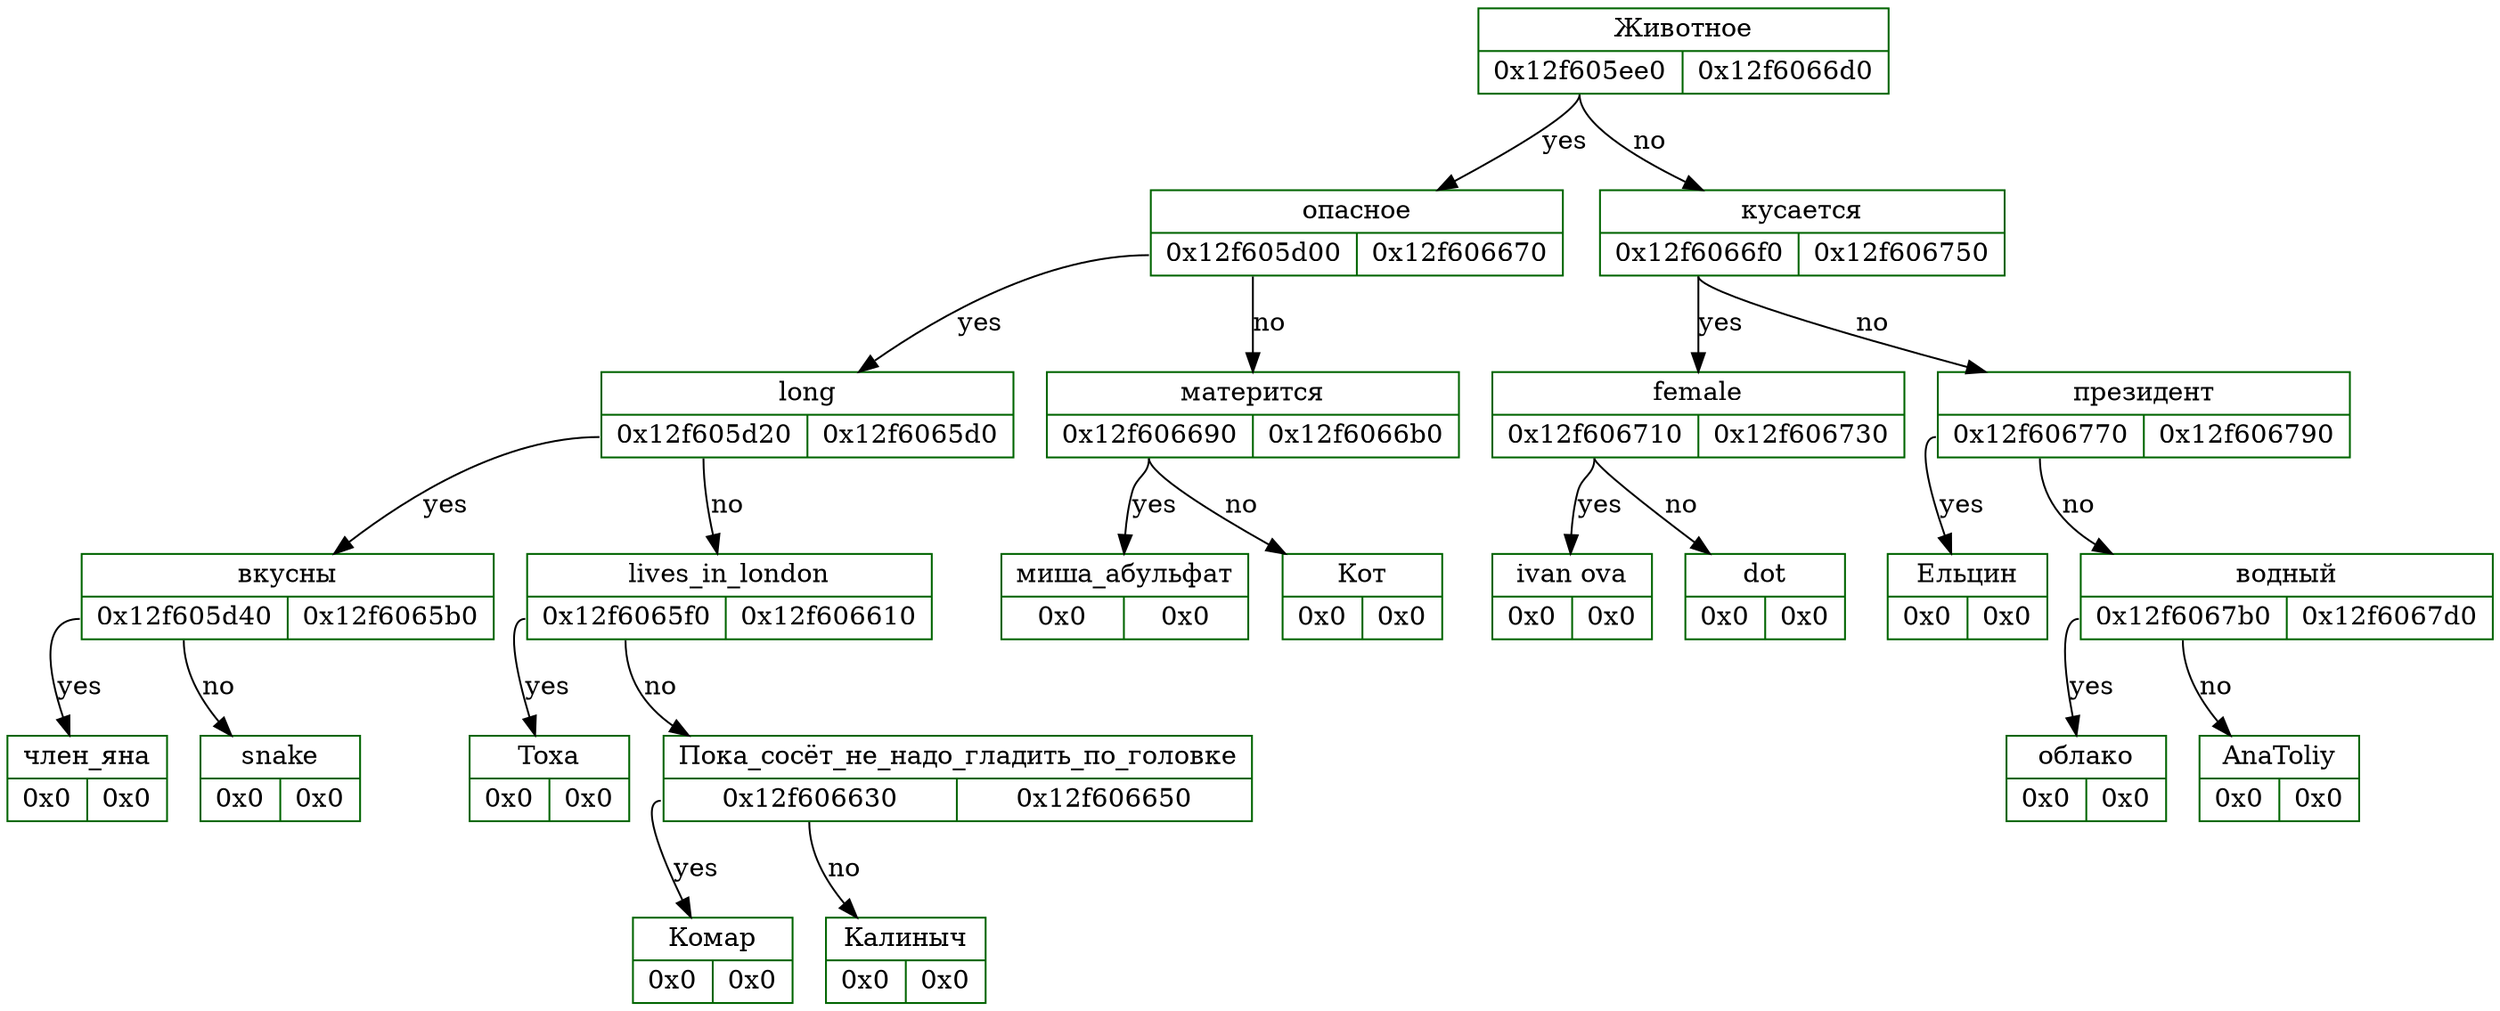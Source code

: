 digraph D{
	rankdir = TB

	node_23 [color = "darkgreen", style = "filled", shape = "record", fillcolor = "white", label = "{Животное | {<fl23> 0x12f605ee0 | <fr23> 0x12f6066d0}}"]
	node_23: <fl23> -> node_22 [color = "black", arrowhead = "normal", label = "yes"]
	node_22 [color = "darkgreen", style = "filled", shape = "record", fillcolor = "white", label = "{опасное | {<fl22> 0x12f605d00 | <fr22> 0x12f606670}}"]
	node_22: <fl22> -> node_21 [color = "black", arrowhead = "normal", label = "yes"]
	node_21 [color = "darkgreen", style = "filled", shape = "record", fillcolor = "white", label = "{long | {<fl21> 0x12f605d20 | <fr21> 0x12f6065d0}}"]
	node_21: <fl21> -> node_20 [color = "black", arrowhead = "normal", label = "yes"]
	node_20 [color = "darkgreen", style = "filled", shape = "record", fillcolor = "white", label = "{вкусны | {<fl20> 0x12f605d40 | <fr20> 0x12f6065b0}}"]
	node_20: <fl20> -> node_19 [color = "black", arrowhead = "normal", label = "yes"]
	node_19 [color = "darkgreen", style = "filled", shape = "record", fillcolor = "white", label = "{член_яна | {<fl19> 0x0 | <fr19> 0x0}}"]
	node_20: <fl20> -> node_18 [color = "black", arrowhead = "normal", label = "no"]
	node_18 [color = "darkgreen", style = "filled", shape = "record", fillcolor = "white", label = "{snake | {<fl18> 0x0 | <fr18> 0x0}}"]
	node_21: <fl21> -> node_17 [color = "black", arrowhead = "normal", label = "no"]
	node_17 [color = "darkgreen", style = "filled", shape = "record", fillcolor = "white", label = "{lives_in_london | {<fl17> 0x12f6065f0 | <fr17> 0x12f606610}}"]
	node_17: <fl17> -> node_16 [color = "black", arrowhead = "normal", label = "yes"]
	node_16 [color = "darkgreen", style = "filled", shape = "record", fillcolor = "white", label = "{Toxa | {<fl16> 0x0 | <fr16> 0x0}}"]
	node_17: <fl17> -> node_15 [color = "black", arrowhead = "normal", label = "no"]
	node_15 [color = "darkgreen", style = "filled", shape = "record", fillcolor = "white", label = "{Пока_сосёт_не_надо_гладить_по_головке | {<fl15> 0x12f606630 | <fr15> 0x12f606650}}"]
	node_15: <fl15> -> node_14 [color = "black", arrowhead = "normal", label = "yes"]
	node_14 [color = "darkgreen", style = "filled", shape = "record", fillcolor = "white", label = "{Комар | {<fl14> 0x0 | <fr14> 0x0}}"]
	node_15: <fl15> -> node_13 [color = "black", arrowhead = "normal", label = "no"]
	node_13 [color = "darkgreen", style = "filled", shape = "record", fillcolor = "white", label = "{Калиныч | {<fl13> 0x0 | <fr13> 0x0}}"]
	node_22: <fl22> -> node_12 [color = "black", arrowhead = "normal", label = "no"]
	node_12 [color = "darkgreen", style = "filled", shape = "record", fillcolor = "white", label = "{матерится | {<fl12> 0x12f606690 | <fr12> 0x12f6066b0}}"]
	node_12: <fl12> -> node_11 [color = "black", arrowhead = "normal", label = "yes"]
	node_11 [color = "darkgreen", style = "filled", shape = "record", fillcolor = "white", label = "{миша_абульфат | {<fl11> 0x0 | <fr11> 0x0}}"]
	node_12: <fl12> -> node_10 [color = "black", arrowhead = "normal", label = "no"]
	node_10 [color = "darkgreen", style = "filled", shape = "record", fillcolor = "white", label = "{Кот | {<fl10> 0x0 | <fr10> 0x0}}"]
	node_23: <fl23> -> node_9 [color = "black", arrowhead = "normal", label = "no"]
	node_9 [color = "darkgreen", style = "filled", shape = "record", fillcolor = "white", label = "{кусается | {<fl9> 0x12f6066f0 | <fr9> 0x12f606750}}"]
	node_9: <fl9> -> node_8 [color = "black", arrowhead = "normal", label = "yes"]
	node_8 [color = "darkgreen", style = "filled", shape = "record", fillcolor = "white", label = "{female | {<fl8> 0x12f606710 | <fr8> 0x12f606730}}"]
	node_8: <fl8> -> node_7 [color = "black", arrowhead = "normal", label = "yes"]
	node_7 [color = "darkgreen", style = "filled", shape = "record", fillcolor = "white", label = "{ivan ova | {<fl7> 0x0 | <fr7> 0x0}}"]
	node_8: <fl8> -> node_6 [color = "black", arrowhead = "normal", label = "no"]
	node_6 [color = "darkgreen", style = "filled", shape = "record", fillcolor = "white", label = "{dot | {<fl6> 0x0 | <fr6> 0x0}}"]
	node_9: <fl9> -> node_5 [color = "black", arrowhead = "normal", label = "no"]
	node_5 [color = "darkgreen", style = "filled", shape = "record", fillcolor = "white", label = "{президент | {<fl5> 0x12f606770 | <fr5> 0x12f606790}}"]
	node_5: <fl5> -> node_4 [color = "black", arrowhead = "normal", label = "yes"]
	node_4 [color = "darkgreen", style = "filled", shape = "record", fillcolor = "white", label = "{Ельцин | {<fl4> 0x0 | <fr4> 0x0}}"]
	node_5: <fl5> -> node_3 [color = "black", arrowhead = "normal", label = "no"]
	node_3 [color = "darkgreen", style = "filled", shape = "record", fillcolor = "white", label = "{водный | {<fl3> 0x12f6067b0 | <fr3> 0x12f6067d0}}"]
	node_3: <fl3> -> node_2 [color = "black", arrowhead = "normal", label = "yes"]
	node_2 [color = "darkgreen", style = "filled", shape = "record", fillcolor = "white", label = "{облако | {<fl2> 0x0 | <fr2> 0x0}}"]
	node_3: <fl3> -> node_1 [color = "black", arrowhead = "normal", label = "no"]
	node_1 [color = "darkgreen", style = "filled", shape = "record", fillcolor = "white", label = "{AnaToliy | {<fl1> 0x0 | <fr1> 0x0}}"]
}